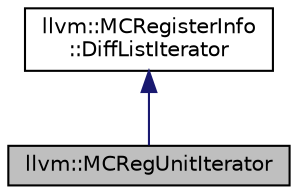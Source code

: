 digraph "llvm::MCRegUnitIterator"
{
 // LATEX_PDF_SIZE
  bgcolor="transparent";
  edge [fontname="Helvetica",fontsize="10",labelfontname="Helvetica",labelfontsize="10"];
  node [fontname="Helvetica",fontsize="10",shape="box"];
  Node1 [label="llvm::MCRegUnitIterator",height=0.2,width=0.4,color="black", fillcolor="grey75", style="filled", fontcolor="black",tooltip=" "];
  Node2 -> Node1 [dir="back",color="midnightblue",fontsize="10",style="solid",fontname="Helvetica"];
  Node2 [label="llvm::MCRegisterInfo\l::DiffListIterator",height=0.2,width=0.4,color="black",URL="$classllvm_1_1MCRegisterInfo_1_1DiffListIterator.html",tooltip="DiffListIterator - Base iterator class that can traverse the differentially encoded register and regu..."];
}
